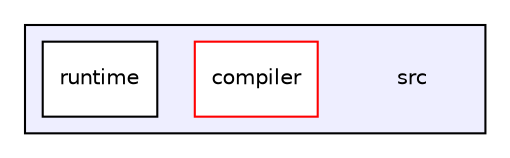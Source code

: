 digraph "src" {
  compound=true
  node [ fontsize="10", fontname="Helvetica"];
  edge [ labelfontsize="10", labelfontname="Helvetica"];
  subgraph clusterdir_68267d1309a1af8e8297ef4c3efbcdba {
    graph [ bgcolor="#eeeeff", pencolor="black", label="" URL="dir_68267d1309a1af8e8297ef4c3efbcdba.html"];
    dir_68267d1309a1af8e8297ef4c3efbcdba [shape=plaintext label="src"];
    dir_f13bc85843fa14191e0ad4a3a157cf60 [shape=box label="compiler" color="red" fillcolor="white" style="filled" URL="dir_f13bc85843fa14191e0ad4a3a157cf60.html"];
    dir_bf9f26469d00835ba20ff8d80ee5a804 [shape=box label="runtime" color="black" fillcolor="white" style="filled" URL="dir_bf9f26469d00835ba20ff8d80ee5a804.html"];
  }
}
